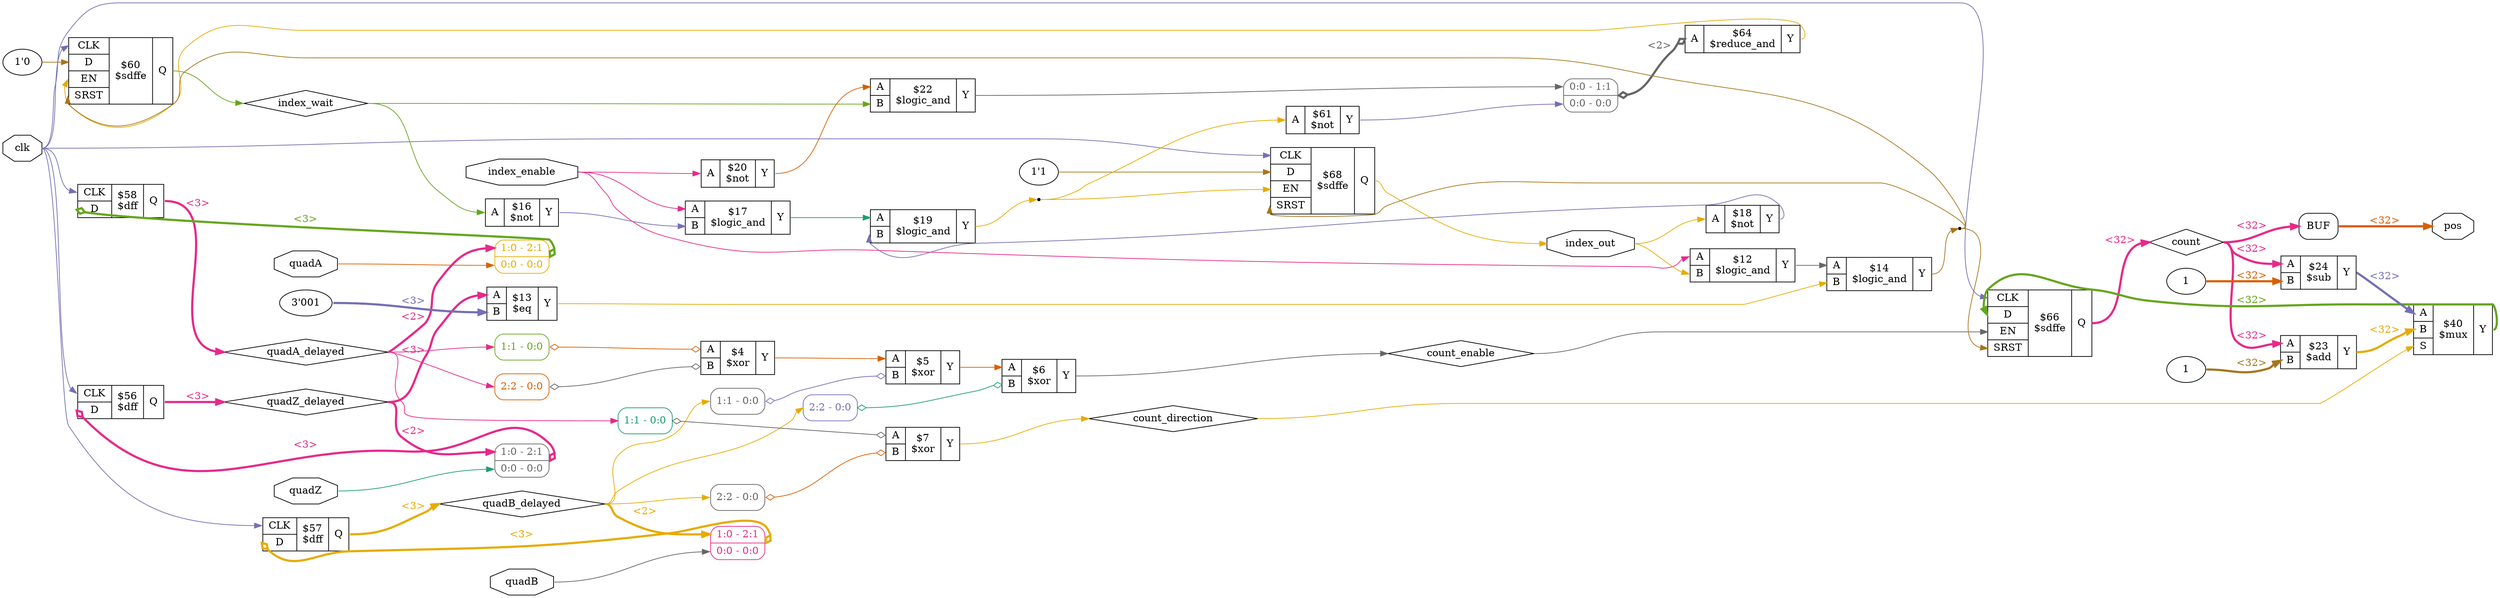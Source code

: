 digraph "vin_quadencoderz" {
rankdir="LR";
remincross=true;
n17 [ shape=octagon, label="clk", color="black", fontcolor="black" ];
n18 [ shape=diamond, label="count", color="black", fontcolor="black" ];
n19 [ shape=diamond, label="count_direction", color="black", fontcolor="black" ];
n20 [ shape=diamond, label="count_enable", color="black", fontcolor="black" ];
n21 [ shape=octagon, label="index_enable", color="black", fontcolor="black" ];
n22 [ shape=octagon, label="index_out", color="black", fontcolor="black" ];
n23 [ shape=diamond, label="index_wait", color="black", fontcolor="black" ];
n24 [ shape=octagon, label="pos", color="black", fontcolor="black" ];
n25 [ shape=octagon, label="quadA", color="black", fontcolor="black" ];
n26 [ shape=diamond, label="quadA_delayed", color="black", fontcolor="black" ];
n27 [ shape=octagon, label="quadB", color="black", fontcolor="black" ];
n28 [ shape=diamond, label="quadB_delayed", color="black", fontcolor="black" ];
n29 [ shape=octagon, label="quadZ", color="black", fontcolor="black" ];
n30 [ shape=diamond, label="quadZ_delayed", color="black", fontcolor="black" ];
v0 [ label="1" ];
c34 [ shape=record, label="{{<p31> A|<p32> B}|$23\n$add|{<p33> Y}}",  ];
v1 [ label="1'0" ];
c40 [ shape=record, label="{{<p35> CLK|<p36> D|<p37> EN|<p38> SRST}|$60\n$sdffe|{<p39> Q}}",  ];
c41 [ shape=record, label="{{<p35> CLK|<p36> D|<p37> EN|<p38> SRST}|$66\n$sdffe|{<p39> Q}}",  ];
v2 [ label="1'1" ];
c42 [ shape=record, label="{{<p35> CLK|<p36> D|<p37> EN|<p38> SRST}|$68\n$sdffe|{<p39> Q}}",  ];
c43 [ shape=record, label="{{<p31> A}|$61\n$not|{<p33> Y}}",  ];
c44 [ shape=record, label="{{<p31> A}|$64\n$reduce_and|{<p33> Y}}",  ];
x3 [ shape=record, style=rounded, label="<s1> 0:0 - 1:1 |<s0> 0:0 - 0:0 ", colorscheme="dark28", color="8", fontcolor="8" ];
x3:e -> c44:p31:w [arrowhead=odiamond, arrowtail=odiamond, dir=both, colorscheme="dark28", color="8", fontcolor="8", style="setlinewidth(3)", label="<2>"];
v4 [ label="3'001" ];
c45 [ shape=record, label="{{<p31> A|<p32> B}|$13\n$eq|{<p33> Y}}",  ];
c46 [ shape=record, label="{{<p31> A}|$16\n$not|{<p33> Y}}",  ];
c47 [ shape=record, label="{{<p31> A}|$18\n$not|{<p33> Y}}",  ];
c48 [ shape=record, label="{{<p31> A}|$20\n$not|{<p33> Y}}",  ];
c49 [ shape=record, label="{{<p31> A|<p32> B}|$12\n$logic_and|{<p33> Y}}",  ];
c50 [ shape=record, label="{{<p31> A|<p32> B}|$14\n$logic_and|{<p33> Y}}",  ];
c51 [ shape=record, label="{{<p31> A|<p32> B}|$17\n$logic_and|{<p33> Y}}",  ];
c52 [ shape=record, label="{{<p31> A|<p32> B}|$19\n$logic_and|{<p33> Y}}",  ];
c53 [ shape=record, label="{{<p31> A|<p32> B}|$22\n$logic_and|{<p33> Y}}",  ];
c54 [ shape=record, label="{{<p35> CLK|<p36> D}|$56\n$dff|{<p39> Q}}",  ];
x5 [ shape=record, style=rounded, label="<s1> 1:0 - 2:1 |<s0> 0:0 - 0:0 ", colorscheme="dark28", color="8", fontcolor="8" ];
x5:e -> c54:p36:w [arrowhead=odiamond, arrowtail=odiamond, dir=both, colorscheme="dark28", color="4", fontcolor="4", style="setlinewidth(3)", label="<3>"];
c55 [ shape=record, label="{{<p35> CLK|<p36> D}|$57\n$dff|{<p39> Q}}",  ];
x6 [ shape=record, style=rounded, label="<s1> 1:0 - 2:1 |<s0> 0:0 - 0:0 ", colorscheme="dark28", color="4", fontcolor="4" ];
x6:e -> c55:p36:w [arrowhead=odiamond, arrowtail=odiamond, dir=both, colorscheme="dark28", color="6", fontcolor="6", style="setlinewidth(3)", label="<3>"];
c56 [ shape=record, label="{{<p35> CLK|<p36> D}|$58\n$dff|{<p39> Q}}",  ];
x7 [ shape=record, style=rounded, label="<s1> 1:0 - 2:1 |<s0> 0:0 - 0:0 ", colorscheme="dark28", color="6", fontcolor="6" ];
x7:e -> c56:p36:w [arrowhead=odiamond, arrowtail=odiamond, dir=both, colorscheme="dark28", color="5", fontcolor="5", style="setlinewidth(3)", label="<3>"];
c58 [ shape=record, label="{{<p31> A|<p32> B|<p57> S}|$40\n$mux|{<p33> Y}}",  ];
v8 [ label="1" ];
c59 [ shape=record, label="{{<p31> A|<p32> B}|$24\n$sub|{<p33> Y}}",  ];
c60 [ shape=record, label="{{<p31> A|<p32> B}|$4\n$xor|{<p33> Y}}",  ];
x9 [ shape=record, style=rounded, label="<s0> 1:1 - 0:0 ", colorscheme="dark28", color="5", fontcolor="5" ];
x9:e -> c60:p31:w [arrowhead=odiamond, arrowtail=odiamond, dir=both, colorscheme="dark28", color="2", fontcolor="2", label=""];
x10 [ shape=record, style=rounded, label="<s0> 2:2 - 0:0 ", colorscheme="dark28", color="2", fontcolor="2" ];
x10:e -> c60:p32:w [arrowhead=odiamond, arrowtail=odiamond, dir=both, colorscheme="dark28", color="8", fontcolor="8", label=""];
c61 [ shape=record, label="{{<p31> A|<p32> B}|$5\n$xor|{<p33> Y}}",  ];
x11 [ shape=record, style=rounded, label="<s0> 1:1 - 0:0 ", colorscheme="dark28", color="8", fontcolor="8" ];
x11:e -> c61:p32:w [arrowhead=odiamond, arrowtail=odiamond, dir=both, colorscheme="dark28", color="3", fontcolor="3", label=""];
c62 [ shape=record, label="{{<p31> A|<p32> B}|$6\n$xor|{<p33> Y}}",  ];
x12 [ shape=record, style=rounded, label="<s0> 2:2 - 0:0 ", colorscheme="dark28", color="3", fontcolor="3" ];
x12:e -> c62:p32:w [arrowhead=odiamond, arrowtail=odiamond, dir=both, colorscheme="dark28", color="1", fontcolor="1", label=""];
c63 [ shape=record, label="{{<p31> A|<p32> B}|$7\n$xor|{<p33> Y}}",  ];
x13 [ shape=record, style=rounded, label="<s0> 1:1 - 0:0 ", colorscheme="dark28", color="1", fontcolor="1" ];
x13:e -> c63:p31:w [arrowhead=odiamond, arrowtail=odiamond, dir=both, colorscheme="dark28", color="8", fontcolor="8", label=""];
x14 [ shape=record, style=rounded, label="<s0> 2:2 - 0:0 ", colorscheme="dark28", color="8", fontcolor="8" ];
x14:e -> c63:p32:w [arrowhead=odiamond, arrowtail=odiamond, dir=both, colorscheme="dark28", color="2", fontcolor="2", label=""];
x15 [shape=box, style=rounded, label="BUF", ];
c34:p33:e -> c58:p32:w [colorscheme="dark28", color="6", fontcolor="6", style="setlinewidth(3)", label="<32>"];
c51:p33:e -> c52:p31:w [colorscheme="dark28", color="1", fontcolor="1", label=""];
n11 [ shape=point ];
c52:p33:e -> n11:w [colorscheme="dark28", color="6", fontcolor="6", label=""];
n11:e -> c42:p37:w [colorscheme="dark28", color="6", fontcolor="6", label=""];
n11:e -> c43:p31:w [colorscheme="dark28", color="6", fontcolor="6", label=""];
c53:p33:e -> x3:s1:w [colorscheme="dark28", color="8", fontcolor="8", label=""];
c58:p33:e -> c41:p36:w [colorscheme="dark28", color="5", fontcolor="5", style="setlinewidth(3)", label="<32>"];
c59:p33:e -> c58:p31:w [colorscheme="dark28", color="3", fontcolor="3", style="setlinewidth(3)", label="<32>"];
c60:p33:e -> c61:p31:w [colorscheme="dark28", color="2", fontcolor="2", label=""];
c61:p33:e -> c62:p31:w [colorscheme="dark28", color="2", fontcolor="2", label=""];
n17:e -> c40:p35:w [colorscheme="dark28", color="3", fontcolor="3", label=""];
n17:e -> c41:p35:w [colorscheme="dark28", color="3", fontcolor="3", label=""];
n17:e -> c42:p35:w [colorscheme="dark28", color="3", fontcolor="3", label=""];
n17:e -> c54:p35:w [colorscheme="dark28", color="3", fontcolor="3", label=""];
n17:e -> c55:p35:w [colorscheme="dark28", color="3", fontcolor="3", label=""];
n17:e -> c56:p35:w [colorscheme="dark28", color="3", fontcolor="3", label=""];
c41:p39:e -> n18:w [colorscheme="dark28", color="4", fontcolor="4", style="setlinewidth(3)", label="<32>"];
n18:e -> c34:p31:w [colorscheme="dark28", color="4", fontcolor="4", style="setlinewidth(3)", label="<32>"];
n18:e -> c59:p31:w [colorscheme="dark28", color="4", fontcolor="4", style="setlinewidth(3)", label="<32>"];
n18:e -> x15:w [colorscheme="dark28", color="4", fontcolor="4", style="setlinewidth(3)", label="<32>"];
c63:p33:e -> n19:w [colorscheme="dark28", color="6", fontcolor="6", label=""];
n19:e -> c58:p57:w [colorscheme="dark28", color="6", fontcolor="6", label=""];
c44:p33:e -> c40:p37:w [colorscheme="dark28", color="6", fontcolor="6", label=""];
c62:p33:e -> n20:w [colorscheme="dark28", color="8", fontcolor="8", label=""];
n20:e -> c41:p37:w [colorscheme="dark28", color="8", fontcolor="8", label=""];
n21:e -> c48:p31:w [colorscheme="dark28", color="4", fontcolor="4", label=""];
n21:e -> c49:p31:w [colorscheme="dark28", color="4", fontcolor="4", label=""];
n21:e -> c51:p31:w [colorscheme="dark28", color="4", fontcolor="4", label=""];
c42:p39:e -> n22:w [colorscheme="dark28", color="6", fontcolor="6", label=""];
n22:e -> c47:p31:w [colorscheme="dark28", color="6", fontcolor="6", label=""];
n22:e -> c49:p32:w [colorscheme="dark28", color="6", fontcolor="6", label=""];
c40:p39:e -> n23:w [colorscheme="dark28", color="5", fontcolor="5", label=""];
n23:e -> c46:p31:w [colorscheme="dark28", color="5", fontcolor="5", label=""];
n23:e -> c53:p32:w [colorscheme="dark28", color="5", fontcolor="5", label=""];
x15:e -> n24:w [colorscheme="dark28", color="2", fontcolor="2", style="setlinewidth(3)", label="<32>"];
n25:e -> x7:s0:w [colorscheme="dark28", color="2", fontcolor="2", label=""];
c56:p39:e -> n26:w [colorscheme="dark28", color="4", fontcolor="4", style="setlinewidth(3)", label="<3>"];
n26:e -> x10:s0:w [colorscheme="dark28", color="4", fontcolor="4", label=""];
n26:e -> x13:s0:w [colorscheme="dark28", color="4", fontcolor="4", label=""];
n26:e -> x7:s1:w [colorscheme="dark28", color="4", fontcolor="4", style="setlinewidth(3)", label="<2>"];
n26:e -> x9:s0:w [colorscheme="dark28", color="4", fontcolor="4", label=""];
n27:e -> x6:s0:w [colorscheme="dark28", color="8", fontcolor="8", label=""];
c55:p39:e -> n28:w [colorscheme="dark28", color="6", fontcolor="6", style="setlinewidth(3)", label="<3>"];
n28:e -> x11:s0:w [colorscheme="dark28", color="6", fontcolor="6", label=""];
n28:e -> x12:s0:w [colorscheme="dark28", color="6", fontcolor="6", label=""];
n28:e -> x14:s0:w [colorscheme="dark28", color="6", fontcolor="6", label=""];
n28:e -> x6:s1:w [colorscheme="dark28", color="6", fontcolor="6", style="setlinewidth(3)", label="<2>"];
n29:e -> x5:s0:w [colorscheme="dark28", color="1", fontcolor="1", label=""];
c43:p33:e -> x3:s0:w [colorscheme="dark28", color="3", fontcolor="3", label=""];
c54:p39:e -> n30:w [colorscheme="dark28", color="4", fontcolor="4", style="setlinewidth(3)", label="<3>"];
n30:e -> c45:p31:w [colorscheme="dark28", color="4", fontcolor="4", style="setlinewidth(3)", label="<3>"];
n30:e -> x5:s1:w [colorscheme="dark28", color="4", fontcolor="4", style="setlinewidth(3)", label="<2>"];
c45:p33:e -> c50:p32:w [colorscheme="dark28", color="6", fontcolor="6", label=""];
c46:p33:e -> c51:p32:w [colorscheme="dark28", color="3", fontcolor="3", label=""];
c47:p33:e -> c52:p32:w [colorscheme="dark28", color="3", fontcolor="3", label=""];
c48:p33:e -> c53:p31:w [colorscheme="dark28", color="2", fontcolor="2", label=""];
c49:p33:e -> c50:p31:w [colorscheme="dark28", color="8", fontcolor="8", label=""];
n9 [ shape=point ];
c50:p33:e -> n9:w [colorscheme="dark28", color="7", fontcolor="7", label=""];
n9:e -> c40:p38:w [colorscheme="dark28", color="7", fontcolor="7", label=""];
n9:e -> c41:p38:w [colorscheme="dark28", color="7", fontcolor="7", label=""];
n9:e -> c42:p38:w [colorscheme="dark28", color="7", fontcolor="7", label=""];
v0:e -> c34:p32:w [colorscheme="dark28", color="7", fontcolor="7", style="setlinewidth(3)", label="<32>"];
v1:e -> c40:p36:w [colorscheme="dark28", color="7", fontcolor="7", label=""];
v2:e -> c42:p36:w [colorscheme="dark28", color="7", fontcolor="7", label=""];
v4:e -> c45:p32:w [colorscheme="dark28", color="3", fontcolor="3", style="setlinewidth(3)", label="<3>"];
v8:e -> c59:p32:w [colorscheme="dark28", color="2", fontcolor="2", style="setlinewidth(3)", label="<32>"];
}
